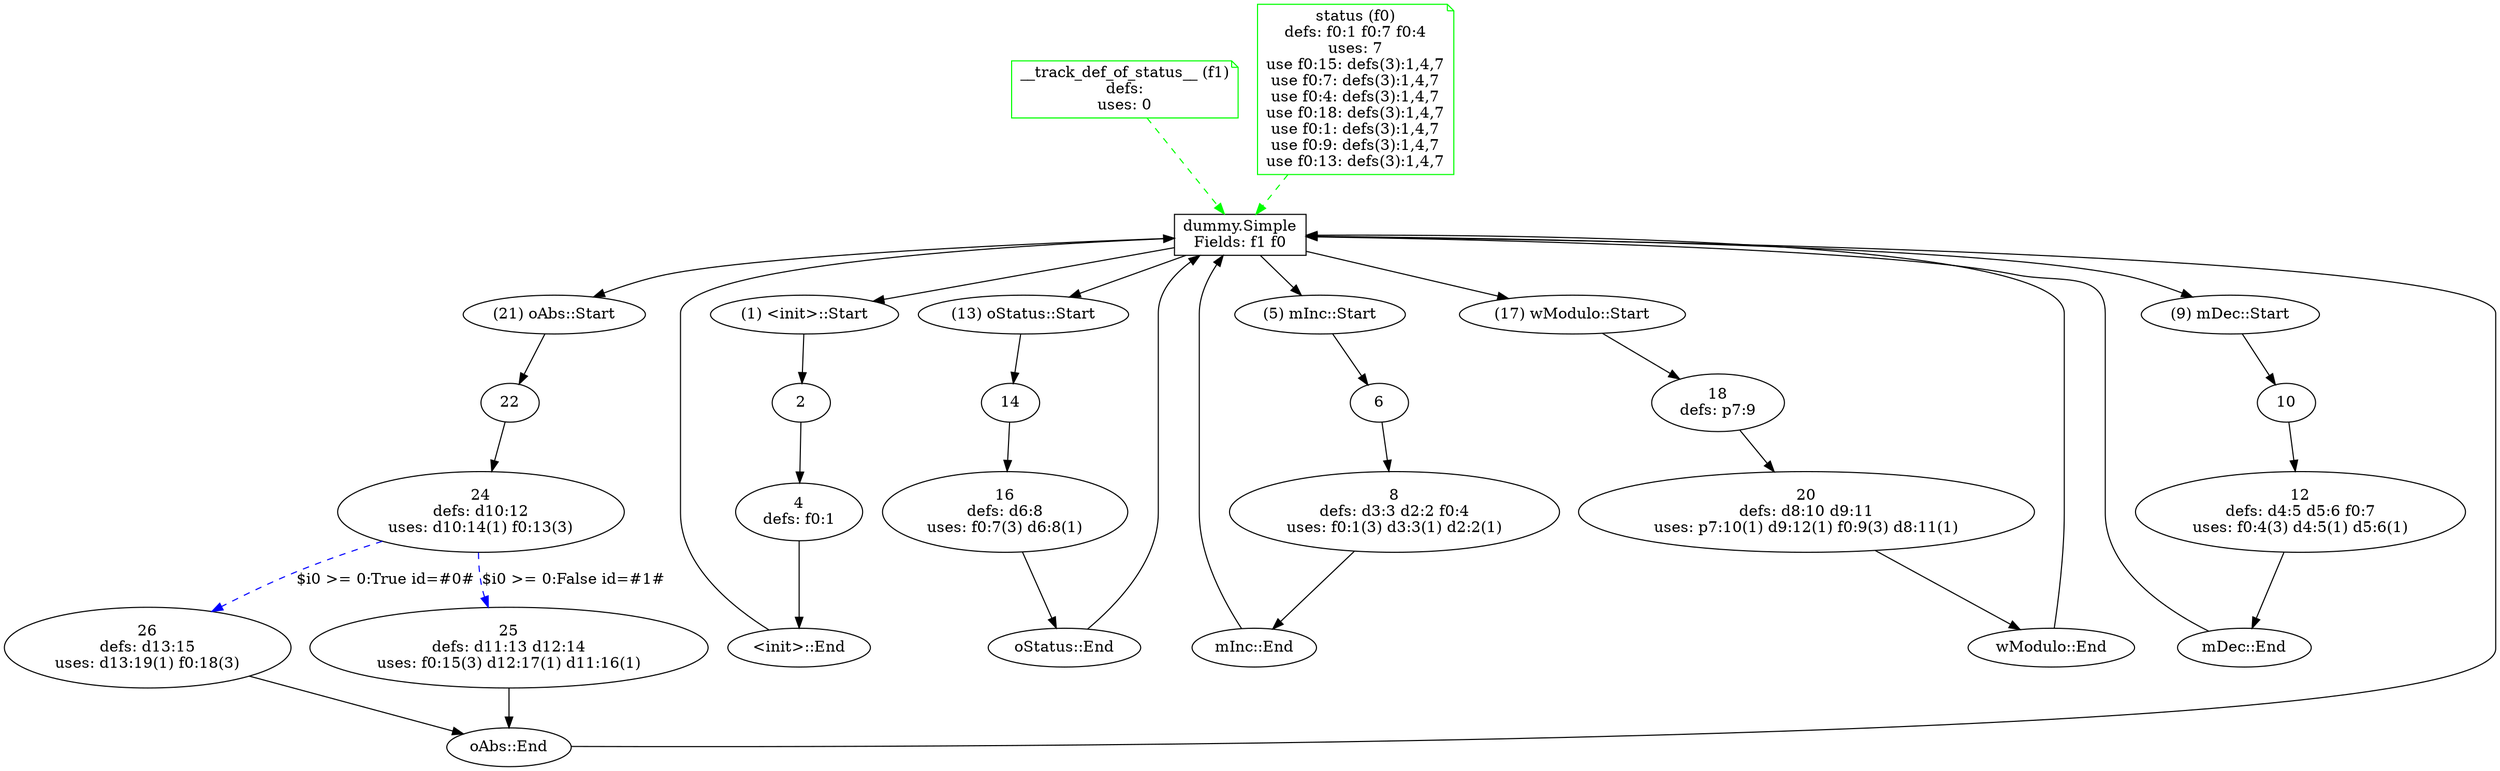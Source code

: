 digraph clazz {
  0 [shape=box,label="dummy.Simple\nFields: f1 f0"];
  f1 -> 0 [style=dashed,color=green];
  f1 [shape=note,color=green,label="__track_def_of_status__ (f1)\ndefs:\nuses: 0"];
  f0 -> 0 [style=dashed,color=green];
  f0 [shape=note,color=green,label="status (f0)\ndefs: f0:1 f0:7 f0:4\nuses: 7\nuse f0:15: defs(3):1,4,7\nuse f0:7: defs(3):1,4,7\nuse f0:4: defs(3):1,4,7\nuse f0:18: defs(3):1,4,7\nuse f0:1: defs(3):1,4,7\nuse f0:9: defs(3):1,4,7\nuse f0:13: defs(3):1,4,7"];
  0 -> 21;
  0 -> 1;
  0 -> 13;
  0 -> 5;
  0 -> 17;
  0 -> 9;
  21 [label="(21) oAbs::Start"];
  21 -> 22;
  1 [label="(1) <init>::Start"];
  1 -> 2;
  13 [label="(13) oStatus::Start"];
  13 -> 14;
  5 [label="(5) mInc::Start"];
  5 -> 6;
  17 [label="(17) wModulo::Start"];
  17 -> 18;
  9 [label="(9) mDec::Start"];
  9 -> 10;
  22 [label="22"];
  22 -> 24;
  2 [label="2"];
  2 -> 4;
  14 [label="14"];
  14 -> 16;
  6 [label="6"];
  6 -> 8;
  18 [label="18\ndefs: p7:9"];
  18 -> 20;
  10 [label="10"];
  10 -> 12;
  24 [label="24\ndefs: d10:12\nuses: d10:14(1) f0:13(3)"];
  24 -> 25[style=dashed,color=blue,label="$i0 >= 0:False id=#1#"];
  24 -> 26[style=dashed,color=blue,label="$i0 >= 0:True id=#0#"];
  4 [label="4\ndefs: f0:1"];
  4 -> 3;
  16 [label="16\ndefs: d6:8\nuses: f0:7(3) d6:8(1)"];
  16 -> 15;
  8 [label="8\ndefs: d3:3 d2:2 f0:4\nuses: f0:1(3) d3:3(1) d2:2(1)"];
  8 -> 7;
  20 [label="20\ndefs: d8:10 d9:11\nuses: p7:10(1) d9:12(1) f0:9(3) d8:11(1)"];
  20 -> 19;
  12 [label="12\ndefs: d4:5 d5:6 f0:7\nuses: f0:4(3) d4:5(1) d5:6(1)"];
  12 -> 11;
  25 [label="25\ndefs: d11:13 d12:14\nuses: f0:15(3) d12:17(1) d11:16(1)"];
  25 -> 23;
  26 [label="26\ndefs: d13:15\nuses: d13:19(1) f0:18(3)"];
  26 -> 23;
  3 [label="<init>::End"];
  3 -> 0;
  15 [label="oStatus::End"];
  15 -> 0;
  7 [label="mInc::End"];
  7 -> 0;
  19 [label="wModulo::End"];
  19 -> 0;
  11 [label="mDec::End"];
  11 -> 0;
  23 [label="oAbs::End"];
  23 -> 0;
}

